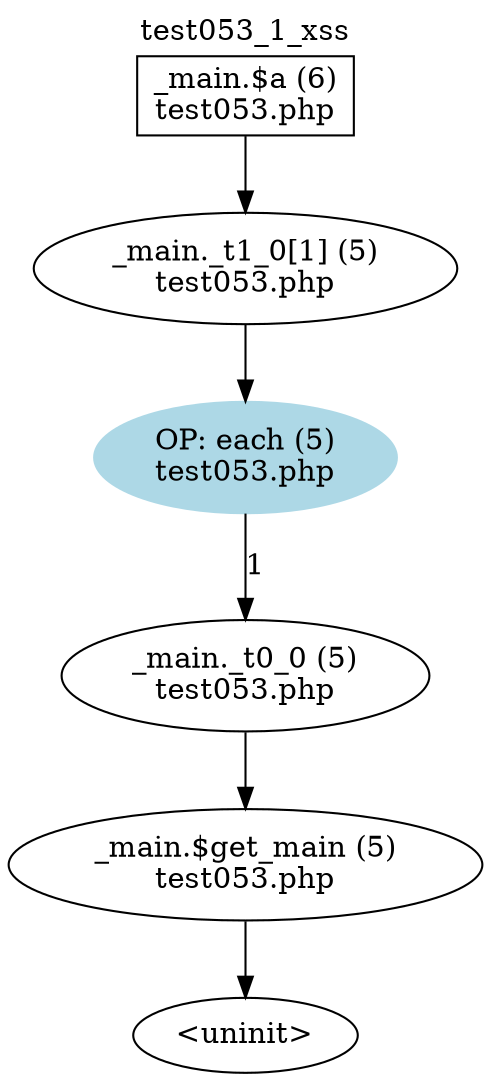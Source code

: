 digraph cfg {
  label="test053_1_xss";
  labelloc=t;
  n1 [shape=box, label="_main.$a (6)\ntest053.php"];
  n2 [shape=ellipse, label="_main._t1_0[1] (5)\ntest053.php"];
  n3 [shape=ellipse, label="OP: each (5)\ntest053.php",style=filled,color=lightblue];
  n4 [shape=ellipse, label="_main._t0_0 (5)\ntest053.php"];
  n5 [shape=ellipse, label="_main.$get_main (5)\ntest053.php"];
  n6 [shape=ellipse, label="<uninit>"];
  n1 -> n2;
  n2 -> n3;
  n3 -> n4[label="1"];
  n4 -> n5;
  n5 -> n6;
}
